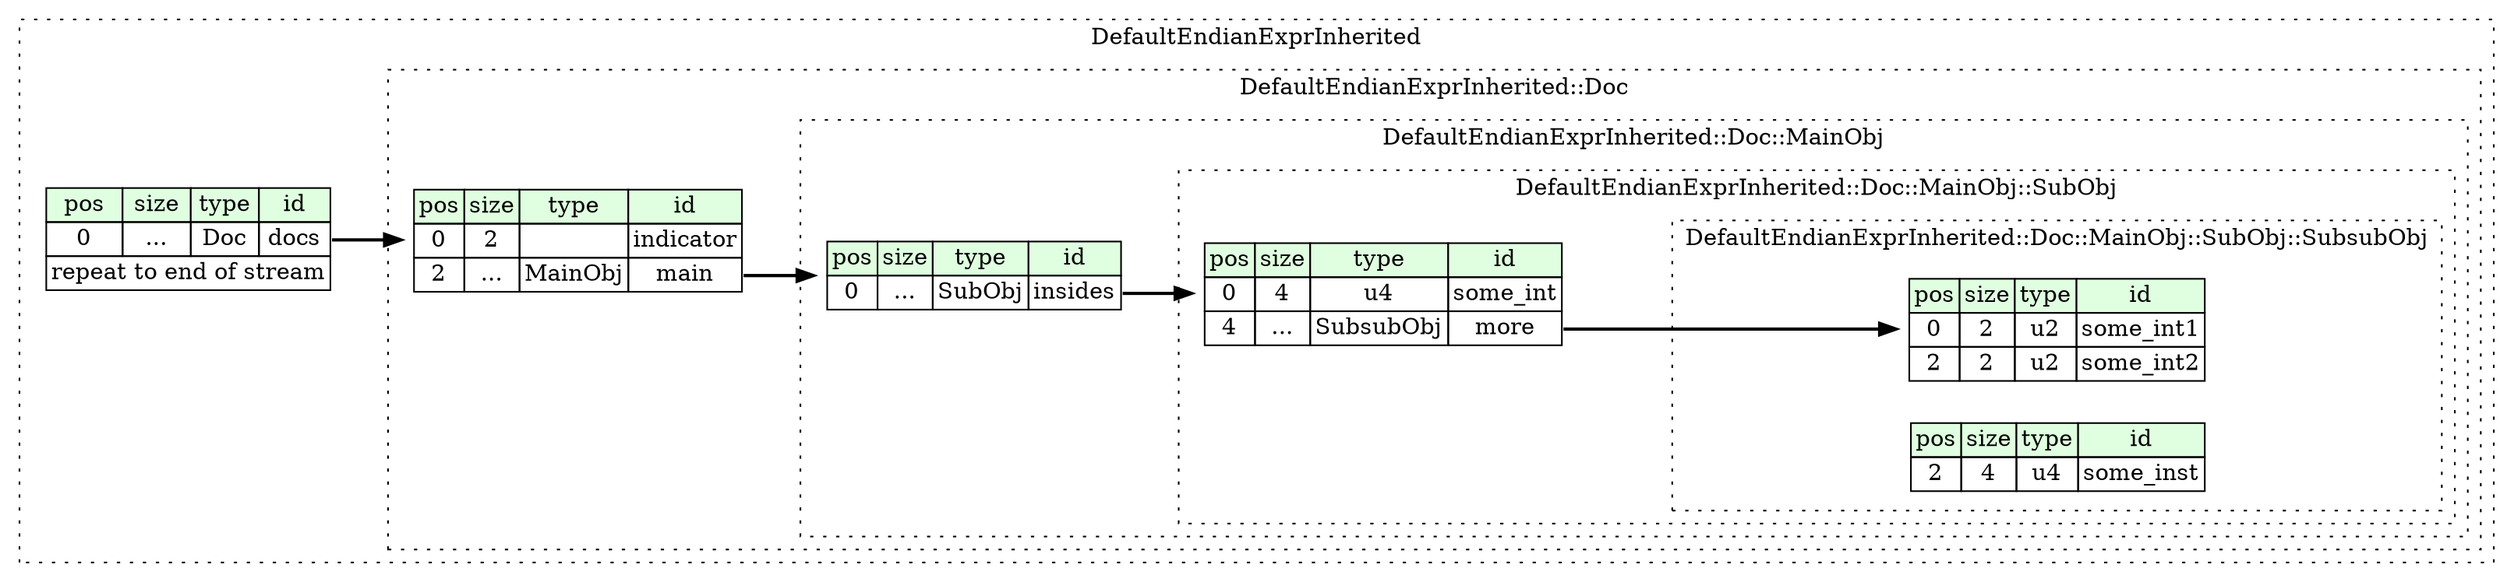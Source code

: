 digraph {
	rankdir=LR;
	node [shape=plaintext];
	subgraph cluster__default_endian_expr_inherited {
		label="DefaultEndianExprInherited";
		graph[style=dotted];

		default_endian_expr_inherited__seq [label=<<TABLE BORDER="0" CELLBORDER="1" CELLSPACING="0">
			<TR><TD BGCOLOR="#E0FFE0">pos</TD><TD BGCOLOR="#E0FFE0">size</TD><TD BGCOLOR="#E0FFE0">type</TD><TD BGCOLOR="#E0FFE0">id</TD></TR>
			<TR><TD PORT="docs_pos">0</TD><TD PORT="docs_size">...</TD><TD>Doc</TD><TD PORT="docs_type">docs</TD></TR>
			<TR><TD COLSPAN="4" PORT="docs__repeat">repeat to end of stream</TD></TR>
		</TABLE>>];
		subgraph cluster__doc {
			label="DefaultEndianExprInherited::Doc";
			graph[style=dotted];

			doc__seq [label=<<TABLE BORDER="0" CELLBORDER="1" CELLSPACING="0">
				<TR><TD BGCOLOR="#E0FFE0">pos</TD><TD BGCOLOR="#E0FFE0">size</TD><TD BGCOLOR="#E0FFE0">type</TD><TD BGCOLOR="#E0FFE0">id</TD></TR>
				<TR><TD PORT="indicator_pos">0</TD><TD PORT="indicator_size">2</TD><TD></TD><TD PORT="indicator_type">indicator</TD></TR>
				<TR><TD PORT="main_pos">2</TD><TD PORT="main_size">...</TD><TD>MainObj</TD><TD PORT="main_type">main</TD></TR>
			</TABLE>>];
			subgraph cluster__main_obj {
				label="DefaultEndianExprInherited::Doc::MainObj";
				graph[style=dotted];

				main_obj__seq [label=<<TABLE BORDER="0" CELLBORDER="1" CELLSPACING="0">
					<TR><TD BGCOLOR="#E0FFE0">pos</TD><TD BGCOLOR="#E0FFE0">size</TD><TD BGCOLOR="#E0FFE0">type</TD><TD BGCOLOR="#E0FFE0">id</TD></TR>
					<TR><TD PORT="insides_pos">0</TD><TD PORT="insides_size">...</TD><TD>SubObj</TD><TD PORT="insides_type">insides</TD></TR>
				</TABLE>>];
				subgraph cluster__sub_obj {
					label="DefaultEndianExprInherited::Doc::MainObj::SubObj";
					graph[style=dotted];

					sub_obj__seq [label=<<TABLE BORDER="0" CELLBORDER="1" CELLSPACING="0">
						<TR><TD BGCOLOR="#E0FFE0">pos</TD><TD BGCOLOR="#E0FFE0">size</TD><TD BGCOLOR="#E0FFE0">type</TD><TD BGCOLOR="#E0FFE0">id</TD></TR>
						<TR><TD PORT="some_int_pos">0</TD><TD PORT="some_int_size">4</TD><TD>u4</TD><TD PORT="some_int_type">some_int</TD></TR>
						<TR><TD PORT="more_pos">4</TD><TD PORT="more_size">...</TD><TD>SubsubObj</TD><TD PORT="more_type">more</TD></TR>
					</TABLE>>];
					subgraph cluster__subsub_obj {
						label="DefaultEndianExprInherited::Doc::MainObj::SubObj::SubsubObj";
						graph[style=dotted];

						subsub_obj__seq [label=<<TABLE BORDER="0" CELLBORDER="1" CELLSPACING="0">
							<TR><TD BGCOLOR="#E0FFE0">pos</TD><TD BGCOLOR="#E0FFE0">size</TD><TD BGCOLOR="#E0FFE0">type</TD><TD BGCOLOR="#E0FFE0">id</TD></TR>
							<TR><TD PORT="some_int1_pos">0</TD><TD PORT="some_int1_size">2</TD><TD>u2</TD><TD PORT="some_int1_type">some_int1</TD></TR>
							<TR><TD PORT="some_int2_pos">2</TD><TD PORT="some_int2_size">2</TD><TD>u2</TD><TD PORT="some_int2_type">some_int2</TD></TR>
						</TABLE>>];
						subsub_obj__inst__some_inst [label=<<TABLE BORDER="0" CELLBORDER="1" CELLSPACING="0">
							<TR><TD BGCOLOR="#E0FFE0">pos</TD><TD BGCOLOR="#E0FFE0">size</TD><TD BGCOLOR="#E0FFE0">type</TD><TD BGCOLOR="#E0FFE0">id</TD></TR>
							<TR><TD PORT="some_inst_pos">2</TD><TD PORT="some_inst_size">4</TD><TD>u4</TD><TD PORT="some_inst_type">some_inst</TD></TR>
						</TABLE>>];
					}
				}
			}
		}
	}
	default_endian_expr_inherited__seq:docs_type -> doc__seq [style=bold];
	doc__seq:main_type -> main_obj__seq [style=bold];
	main_obj__seq:insides_type -> sub_obj__seq [style=bold];
	sub_obj__seq:more_type -> subsub_obj__seq [style=bold];
}
